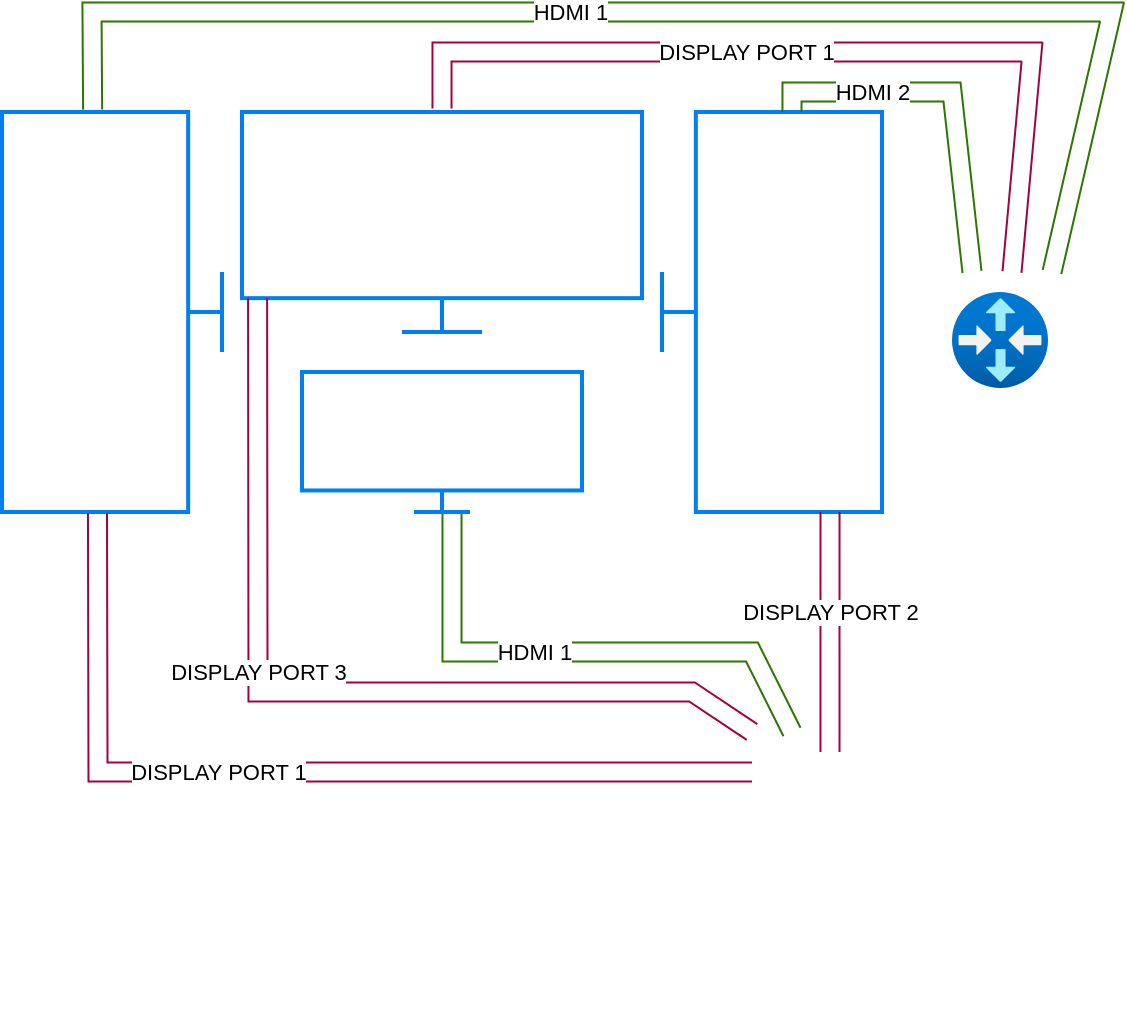 <mxfile version="26.2.14">
  <diagram name="Page-1" id="U3UoN8_Wg3rcyYqOJ9lA">
    <mxGraphModel dx="1403" dy="506" grid="1" gridSize="10" guides="1" tooltips="1" connect="1" arrows="1" fold="1" page="1" pageScale="1" pageWidth="850" pageHeight="1100" math="0" shadow="0">
      <root>
        <mxCell id="0" />
        <mxCell id="1" parent="0" />
        <mxCell id="bbLWLYsx4TtqWW0toznq-1" value="" style="html=1;verticalLabelPosition=bottom;align=center;labelBackgroundColor=#ffffff;verticalAlign=top;strokeWidth=2;strokeColor=#0080F0;shadow=0;dashed=0;shape=mxgraph.ios7.icons.monitor;" vertex="1" parent="1">
          <mxGeometry x="325" y="280" width="200" height="110" as="geometry" />
        </mxCell>
        <mxCell id="bbLWLYsx4TtqWW0toznq-2" value="" style="html=1;verticalLabelPosition=bottom;align=center;labelBackgroundColor=#ffffff;verticalAlign=top;strokeWidth=2;strokeColor=#0080F0;shadow=0;dashed=0;shape=mxgraph.ios7.icons.monitor;rotation=90;" vertex="1" parent="1">
          <mxGeometry x="490" y="325" width="200" height="110" as="geometry" />
        </mxCell>
        <mxCell id="bbLWLYsx4TtqWW0toznq-3" value="" style="html=1;verticalLabelPosition=bottom;align=center;labelBackgroundColor=#ffffff;verticalAlign=top;strokeWidth=2;strokeColor=#0080F0;shadow=0;dashed=0;shape=mxgraph.ios7.icons.monitor;rotation=-90;" vertex="1" parent="1">
          <mxGeometry x="160" y="325" width="200" height="110" as="geometry" />
        </mxCell>
        <mxCell id="bbLWLYsx4TtqWW0toznq-4" value="" style="html=1;verticalLabelPosition=bottom;align=center;labelBackgroundColor=#ffffff;verticalAlign=top;strokeWidth=2;strokeColor=#0080F0;shadow=0;dashed=0;shape=mxgraph.ios7.icons.monitor;" vertex="1" parent="1">
          <mxGeometry x="355" y="410" width="140" height="70" as="geometry" />
        </mxCell>
        <mxCell id="bbLWLYsx4TtqWW0toznq-6" value="" style="image;aspect=fixed;html=1;points=[];align=center;fontSize=12;image=img/lib/azure2/networking/Virtual_Router.svg;" vertex="1" parent="1">
          <mxGeometry x="680" y="370" width="48" height="48" as="geometry" />
        </mxCell>
        <mxCell id="bbLWLYsx4TtqWW0toznq-11" value="" style="shape=image;html=1;verticalAlign=top;verticalLabelPosition=bottom;labelBackgroundColor=#ffffff;imageAspect=0;aspect=fixed;image=https://cdn2.iconfinder.com/data/icons/crystalproject/128x128/apps/hardware.png;rotation=90;" vertex="1" parent="1">
          <mxGeometry x="540" y="610" width="128" height="128" as="geometry" />
        </mxCell>
        <mxCell id="bbLWLYsx4TtqWW0toznq-12" value="" style="shape=link;html=1;rounded=0;fillColor=#d80073;strokeColor=#A50040;width=9.524;exitX=-0.003;exitY=0.434;exitDx=0;exitDy=0;exitPerimeter=0;" edge="1" parent="1" source="bbLWLYsx4TtqWW0toznq-3">
          <mxGeometry width="100" relative="1" as="geometry">
            <mxPoint x="240" y="610" as="sourcePoint" />
            <mxPoint x="580" y="610" as="targetPoint" />
            <Array as="points">
              <mxPoint x="253" y="610" />
            </Array>
          </mxGeometry>
        </mxCell>
        <mxCell id="bbLWLYsx4TtqWW0toznq-13" value="DISPLAY PORT 1" style="edgeLabel;html=1;align=center;verticalAlign=middle;resizable=0;points=[];" vertex="1" connectable="0" parent="bbLWLYsx4TtqWW0toznq-12">
          <mxGeometry x="-0.17" relative="1" as="geometry">
            <mxPoint as="offset" />
          </mxGeometry>
        </mxCell>
        <mxCell id="bbLWLYsx4TtqWW0toznq-14" value="" style="shape=link;html=1;rounded=0;fillColor=#d80073;strokeColor=#A50040;width=9.524;exitX=1;exitY=0.409;exitDx=0;exitDy=0;exitPerimeter=0;" edge="1" parent="1">
          <mxGeometry width="100" relative="1" as="geometry">
            <mxPoint x="619.01" y="480.0" as="sourcePoint" />
            <mxPoint x="619" y="600" as="targetPoint" />
            <Array as="points">
              <mxPoint x="619" y="550" />
            </Array>
          </mxGeometry>
        </mxCell>
        <mxCell id="bbLWLYsx4TtqWW0toznq-15" value="DISPLAY PORT 2" style="edgeLabel;html=1;align=center;verticalAlign=middle;resizable=0;points=[];" vertex="1" connectable="0" parent="bbLWLYsx4TtqWW0toznq-14">
          <mxGeometry x="-0.17" relative="1" as="geometry">
            <mxPoint as="offset" />
          </mxGeometry>
        </mxCell>
        <mxCell id="bbLWLYsx4TtqWW0toznq-16" value="" style="shape=link;html=1;rounded=0;fillColor=#d80073;strokeColor=#A50040;width=9.524;exitX=0.039;exitY=0.846;exitDx=0;exitDy=0;exitPerimeter=0;" edge="1" parent="1" source="bbLWLYsx4TtqWW0toznq-1">
          <mxGeometry width="100" relative="1" as="geometry">
            <mxPoint x="310" y="440" as="sourcePoint" />
            <mxPoint x="580" y="590" as="targetPoint" />
            <Array as="points">
              <mxPoint x="333" y="570" />
              <mxPoint x="550" y="570" />
            </Array>
          </mxGeometry>
        </mxCell>
        <mxCell id="bbLWLYsx4TtqWW0toznq-17" value="DISPLAY PORT 3" style="edgeLabel;html=1;align=center;verticalAlign=middle;resizable=0;points=[];" vertex="1" connectable="0" parent="bbLWLYsx4TtqWW0toznq-16">
          <mxGeometry x="-0.17" relative="1" as="geometry">
            <mxPoint as="offset" />
          </mxGeometry>
        </mxCell>
        <mxCell id="bbLWLYsx4TtqWW0toznq-18" value="" style="shape=link;html=1;rounded=0;fillColor=#60a917;strokeColor=#2D7600;width=9.524;" edge="1" parent="1">
          <mxGeometry width="100" relative="1" as="geometry">
            <mxPoint x="430" y="481" as="sourcePoint" />
            <mxPoint x="600" y="590" as="targetPoint" />
            <Array as="points">
              <mxPoint x="430" y="550" />
              <mxPoint x="580" y="550" />
            </Array>
          </mxGeometry>
        </mxCell>
        <mxCell id="bbLWLYsx4TtqWW0toznq-19" value="HDMI 1" style="edgeLabel;html=1;align=center;verticalAlign=middle;resizable=0;points=[];" vertex="1" connectable="0" parent="bbLWLYsx4TtqWW0toznq-18">
          <mxGeometry x="-0.17" relative="1" as="geometry">
            <mxPoint as="offset" />
          </mxGeometry>
        </mxCell>
        <mxCell id="bbLWLYsx4TtqWW0toznq-22" value="" style="shape=link;html=1;rounded=0;fillColor=#60a917;strokeColor=#2D7600;width=9.524;exitX=1.006;exitY=0.412;exitDx=0;exitDy=0;exitPerimeter=0;" edge="1" parent="1" source="bbLWLYsx4TtqWW0toznq-3">
          <mxGeometry width="100" relative="1" as="geometry">
            <mxPoint x="237" y="280" as="sourcePoint" />
            <mxPoint x="730" y="360" as="targetPoint" />
            <Array as="points">
              <mxPoint x="250" y="230" />
              <mxPoint x="490" y="230" />
              <mxPoint x="760" y="230" />
            </Array>
          </mxGeometry>
        </mxCell>
        <mxCell id="bbLWLYsx4TtqWW0toznq-23" value="HDMI 1" style="edgeLabel;html=1;align=center;verticalAlign=middle;resizable=0;points=[];" vertex="1" connectable="0" parent="bbLWLYsx4TtqWW0toznq-22">
          <mxGeometry x="-0.17" relative="1" as="geometry">
            <mxPoint as="offset" />
          </mxGeometry>
        </mxCell>
        <mxCell id="bbLWLYsx4TtqWW0toznq-24" value="" style="shape=link;html=1;rounded=0;fillColor=#d80073;strokeColor=#A50040;width=9.524;exitX=0.5;exitY=-0.016;exitDx=0;exitDy=0;exitPerimeter=0;" edge="1" parent="1" source="bbLWLYsx4TtqWW0toznq-1">
          <mxGeometry width="100" relative="1" as="geometry">
            <mxPoint x="425" y="300" as="sourcePoint" />
            <mxPoint x="710" y="360" as="targetPoint" />
            <Array as="points">
              <mxPoint x="425" y="250" />
              <mxPoint x="678" y="250" />
              <mxPoint x="720" y="250" />
            </Array>
          </mxGeometry>
        </mxCell>
        <mxCell id="bbLWLYsx4TtqWW0toznq-25" value="DISPLAY PORT 1" style="edgeLabel;html=1;align=center;verticalAlign=middle;resizable=0;points=[];" vertex="1" connectable="0" parent="bbLWLYsx4TtqWW0toznq-24">
          <mxGeometry x="-0.17" relative="1" as="geometry">
            <mxPoint as="offset" />
          </mxGeometry>
        </mxCell>
        <mxCell id="bbLWLYsx4TtqWW0toznq-26" value="" style="shape=link;html=1;rounded=0;fillColor=#60a917;strokeColor=#2D7600;width=9.524;" edge="1" parent="1">
          <mxGeometry width="100" relative="1" as="geometry">
            <mxPoint x="600" y="280" as="sourcePoint" />
            <mxPoint x="690" y="360" as="targetPoint" />
            <Array as="points">
              <mxPoint x="600" y="270" />
              <mxPoint x="853" y="270" />
              <mxPoint x="680" y="270" />
            </Array>
          </mxGeometry>
        </mxCell>
        <mxCell id="bbLWLYsx4TtqWW0toznq-27" value="HDMI 2" style="edgeLabel;html=1;align=center;verticalAlign=middle;resizable=0;points=[];" vertex="1" connectable="0" parent="bbLWLYsx4TtqWW0toznq-26">
          <mxGeometry x="-0.17" relative="1" as="geometry">
            <mxPoint x="-169" as="offset" />
          </mxGeometry>
        </mxCell>
      </root>
    </mxGraphModel>
  </diagram>
</mxfile>
